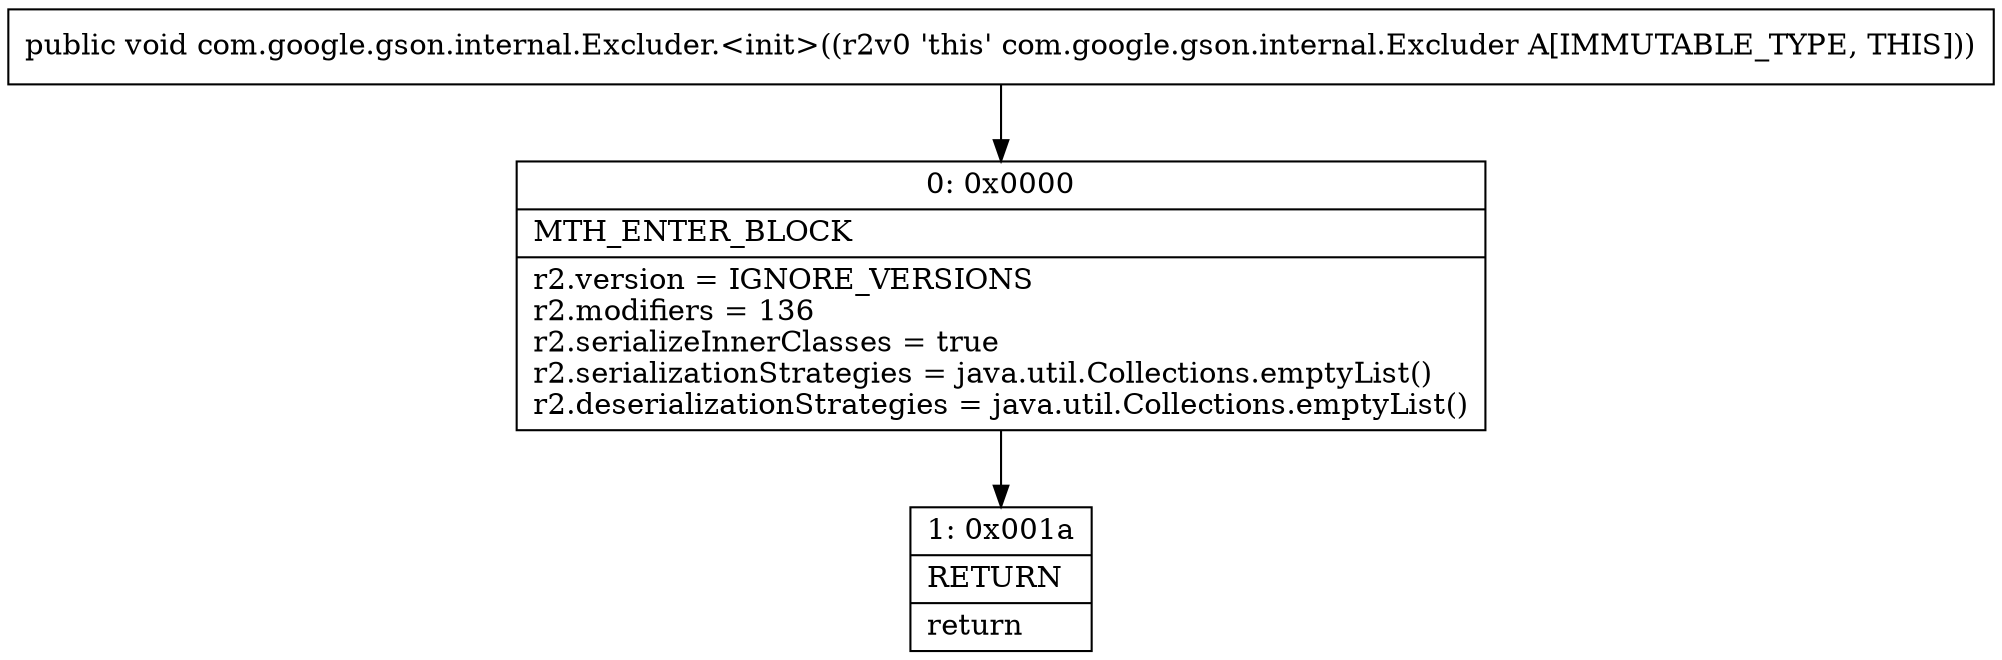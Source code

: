 digraph "CFG forcom.google.gson.internal.Excluder.\<init\>()V" {
Node_0 [shape=record,label="{0\:\ 0x0000|MTH_ENTER_BLOCK\l|r2.version = IGNORE_VERSIONS\lr2.modifiers = 136\lr2.serializeInnerClasses = true\lr2.serializationStrategies = java.util.Collections.emptyList()\lr2.deserializationStrategies = java.util.Collections.emptyList()\l}"];
Node_1 [shape=record,label="{1\:\ 0x001a|RETURN\l|return\l}"];
MethodNode[shape=record,label="{public void com.google.gson.internal.Excluder.\<init\>((r2v0 'this' com.google.gson.internal.Excluder A[IMMUTABLE_TYPE, THIS])) }"];
MethodNode -> Node_0;
Node_0 -> Node_1;
}


